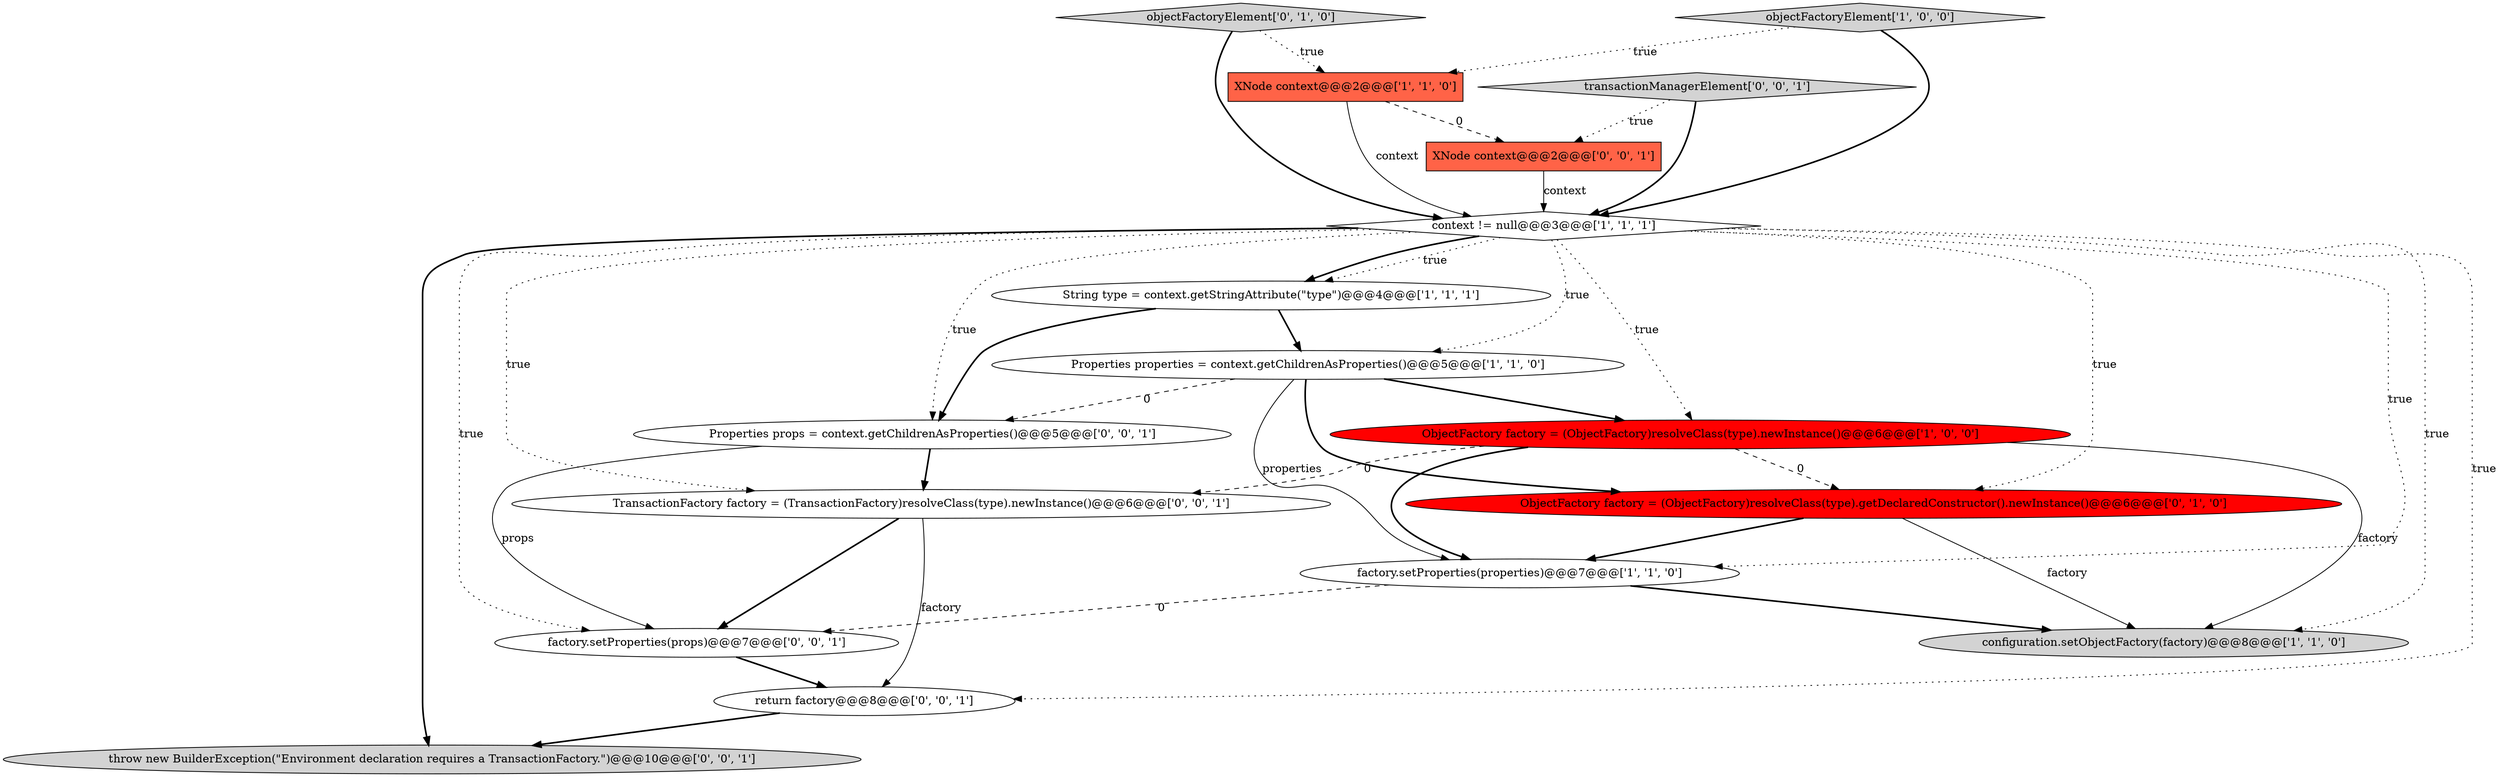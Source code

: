 digraph {
9 [style = filled, label = "objectFactoryElement['0', '1', '0']", fillcolor = lightgray, shape = diamond image = "AAA0AAABBB2BBB"];
10 [style = filled, label = "Properties props = context.getChildrenAsProperties()@@@5@@@['0', '0', '1']", fillcolor = white, shape = ellipse image = "AAA0AAABBB3BBB"];
2 [style = filled, label = "XNode context@@@2@@@['1', '1', '0']", fillcolor = tomato, shape = box image = "AAA0AAABBB1BBB"];
15 [style = filled, label = "transactionManagerElement['0', '0', '1']", fillcolor = lightgray, shape = diamond image = "AAA0AAABBB3BBB"];
3 [style = filled, label = "context != null@@@3@@@['1', '1', '1']", fillcolor = white, shape = diamond image = "AAA0AAABBB1BBB"];
7 [style = filled, label = "ObjectFactory factory = (ObjectFactory)resolveClass(type).newInstance()@@@6@@@['1', '0', '0']", fillcolor = red, shape = ellipse image = "AAA1AAABBB1BBB"];
0 [style = filled, label = "factory.setProperties(properties)@@@7@@@['1', '1', '0']", fillcolor = white, shape = ellipse image = "AAA0AAABBB1BBB"];
4 [style = filled, label = "String type = context.getStringAttribute(\"type\")@@@4@@@['1', '1', '1']", fillcolor = white, shape = ellipse image = "AAA0AAABBB1BBB"];
1 [style = filled, label = "configuration.setObjectFactory(factory)@@@8@@@['1', '1', '0']", fillcolor = lightgray, shape = ellipse image = "AAA0AAABBB1BBB"];
6 [style = filled, label = "objectFactoryElement['1', '0', '0']", fillcolor = lightgray, shape = diamond image = "AAA0AAABBB1BBB"];
12 [style = filled, label = "TransactionFactory factory = (TransactionFactory)resolveClass(type).newInstance()@@@6@@@['0', '0', '1']", fillcolor = white, shape = ellipse image = "AAA0AAABBB3BBB"];
11 [style = filled, label = "return factory@@@8@@@['0', '0', '1']", fillcolor = white, shape = ellipse image = "AAA0AAABBB3BBB"];
16 [style = filled, label = "factory.setProperties(props)@@@7@@@['0', '0', '1']", fillcolor = white, shape = ellipse image = "AAA0AAABBB3BBB"];
5 [style = filled, label = "Properties properties = context.getChildrenAsProperties()@@@5@@@['1', '1', '0']", fillcolor = white, shape = ellipse image = "AAA0AAABBB1BBB"];
8 [style = filled, label = "ObjectFactory factory = (ObjectFactory)resolveClass(type).getDeclaredConstructor().newInstance()@@@6@@@['0', '1', '0']", fillcolor = red, shape = ellipse image = "AAA1AAABBB2BBB"];
14 [style = filled, label = "throw new BuilderException(\"Environment declaration requires a TransactionFactory.\")@@@10@@@['0', '0', '1']", fillcolor = lightgray, shape = ellipse image = "AAA0AAABBB3BBB"];
13 [style = filled, label = "XNode context@@@2@@@['0', '0', '1']", fillcolor = tomato, shape = box image = "AAA0AAABBB3BBB"];
3->11 [style = dotted, label="true"];
4->10 [style = bold, label=""];
6->3 [style = bold, label=""];
5->8 [style = bold, label=""];
3->7 [style = dotted, label="true"];
16->11 [style = bold, label=""];
11->14 [style = bold, label=""];
3->10 [style = dotted, label="true"];
3->14 [style = bold, label=""];
0->16 [style = dashed, label="0"];
7->1 [style = solid, label="factory"];
7->8 [style = dashed, label="0"];
5->0 [style = solid, label="properties"];
3->4 [style = dotted, label="true"];
7->0 [style = bold, label=""];
12->16 [style = bold, label=""];
15->3 [style = bold, label=""];
3->4 [style = bold, label=""];
8->1 [style = solid, label="factory"];
12->11 [style = solid, label="factory"];
15->13 [style = dotted, label="true"];
8->0 [style = bold, label=""];
3->5 [style = dotted, label="true"];
6->2 [style = dotted, label="true"];
5->10 [style = dashed, label="0"];
10->12 [style = bold, label=""];
2->3 [style = solid, label="context"];
3->12 [style = dotted, label="true"];
9->2 [style = dotted, label="true"];
0->1 [style = bold, label=""];
2->13 [style = dashed, label="0"];
13->3 [style = solid, label="context"];
3->0 [style = dotted, label="true"];
7->12 [style = dashed, label="0"];
9->3 [style = bold, label=""];
5->7 [style = bold, label=""];
10->16 [style = solid, label="props"];
3->8 [style = dotted, label="true"];
3->1 [style = dotted, label="true"];
4->5 [style = bold, label=""];
3->16 [style = dotted, label="true"];
}
